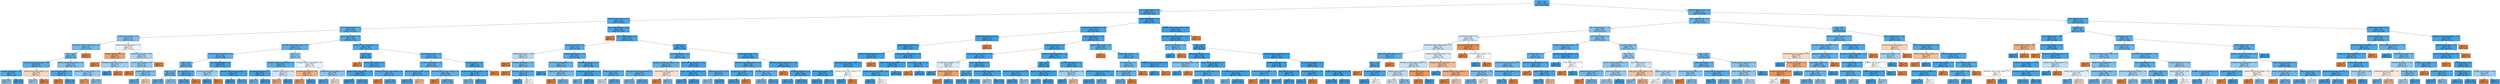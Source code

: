 digraph Tree {
node [shape=box, style="filled", color="black"] ;
0 [label="date <= 115.0\ngini = 0.166\nsamples = 26924\nvalue = [2456, 24468]", fillcolor="#399de5e5"] ;
1 [label="due_vs_submission_date <= 0.5\ngini = 0.101\nsamples = 15974\nvalue = [854, 15120]", fillcolor="#399de5f1"] ;
0 -> 1 [labeldistance=2.5, labelangle=45, headlabel="True"] ;
2 [label="homepage_clicks_by_days <= 10.5\ngini = 0.151\nsamples = 8588\nvalue = [705, 7883]", fillcolor="#399de5e8"] ;
1 -> 2 ;
3 [label="due_vs_submission_date <= -7.5\ngini = 0.229\nsamples = 2860\nvalue = [378, 2482]", fillcolor="#399de5d8"] ;
2 -> 3 ;
4 [label="oucontent_clicks_by_days <= 12.5\ngini = 0.379\nsamples = 295\nvalue = [75, 220]", fillcolor="#399de5a8"] ;
3 -> 4 ;
5 [label="ouelluminate_clicks_by_days_change <= 0.5\ngini = 0.345\nsamples = 257\nvalue = [57, 200]", fillcolor="#399de5b6"] ;
4 -> 5 ;
6 [label="date <= 52.0\ngini = 0.338\nsamples = 255\nvalue = [55, 200]", fillcolor="#399de5b9"] ;
5 -> 6 ;
7 [label="oucontent_clicks_by_days_change <= 10.5\ngini = 0.216\nsamples = 81\nvalue = [10, 71]", fillcolor="#399de5db"] ;
6 -> 7 ;
8 [label="homepage_clicks_by_days <= 0.5\ngini = 0.167\nsamples = 76\nvalue = [7, 69]", fillcolor="#399de5e5"] ;
7 -> 8 ;
9 [label="gini = 0.408\nsamples = 21\nvalue = [6, 15]", fillcolor="#399de599"] ;
8 -> 9 ;
10 [label="gini = 0.036\nsamples = 55\nvalue = [1, 54]", fillcolor="#399de5fa"] ;
8 -> 10 ;
11 [label="forumng_clicks_by_days_change <= 0.5\ngini = 0.48\nsamples = 5\nvalue = [3, 2]", fillcolor="#e5813955"] ;
7 -> 11 ;
12 [label="gini = 0.444\nsamples = 3\nvalue = [1, 2]", fillcolor="#399de57f"] ;
11 -> 12 ;
13 [label="gini = 0.0\nsamples = 2\nvalue = [2, 0]", fillcolor="#e58139ff"] ;
11 -> 13 ;
14 [label="subpage_clicks_by_days_change <= -13.5\ngini = 0.383\nsamples = 174\nvalue = [45, 129]", fillcolor="#399de5a6"] ;
6 -> 14 ;
15 [label="due_vs_submission_date <= -61.0\ngini = 0.153\nsamples = 36\nvalue = [3, 33]", fillcolor="#399de5e8"] ;
14 -> 15 ;
16 [label="gini = 0.0\nsamples = 1\nvalue = [1, 0]", fillcolor="#e58139ff"] ;
15 -> 16 ;
17 [label="gini = 0.108\nsamples = 35\nvalue = [2, 33]", fillcolor="#399de5f0"] ;
15 -> 17 ;
18 [label="subpage_clicks_by_days_change <= -11.5\ngini = 0.423\nsamples = 138\nvalue = [42, 96]", fillcolor="#399de58f"] ;
14 -> 18 ;
19 [label="gini = 0.278\nsamples = 6\nvalue = [5, 1]", fillcolor="#e58139cc"] ;
18 -> 19 ;
20 [label="gini = 0.403\nsamples = 132\nvalue = [37, 95]", fillcolor="#399de59c"] ;
18 -> 20 ;
21 [label="gini = 0.0\nsamples = 2\nvalue = [2, 0]", fillcolor="#e58139ff"] ;
5 -> 21 ;
22 [label="subpage_clicks_by_days_change <= -5.0\ngini = 0.499\nsamples = 38\nvalue = [18, 20]", fillcolor="#399de519"] ;
4 -> 22 ;
23 [label="forumng_clicks_by_days <= 0.5\ngini = 0.32\nsamples = 10\nvalue = [8, 2]", fillcolor="#e58139bf"] ;
22 -> 23 ;
24 [label="gini = 0.0\nsamples = 7\nvalue = [7, 0]", fillcolor="#e58139ff"] ;
23 -> 24 ;
25 [label="homepage_clicks_by_days_change <= -12.0\ngini = 0.444\nsamples = 3\nvalue = [1, 2]", fillcolor="#399de57f"] ;
23 -> 25 ;
26 [label="gini = 0.0\nsamples = 2\nvalue = [0, 2]", fillcolor="#399de5ff"] ;
25 -> 26 ;
27 [label="gini = 0.0\nsamples = 1\nvalue = [1, 0]", fillcolor="#e58139ff"] ;
25 -> 27 ;
28 [label="oucontent_clicks_by_days <= 36.5\ngini = 0.459\nsamples = 28\nvalue = [10, 18]", fillcolor="#399de571"] ;
22 -> 28 ;
29 [label="url_clicks_by_days_change <= -1.0\ngini = 0.426\nsamples = 26\nvalue = [8, 18]", fillcolor="#399de58e"] ;
28 -> 29 ;
30 [label="gini = 0.0\nsamples = 2\nvalue = [2, 0]", fillcolor="#e58139ff"] ;
29 -> 30 ;
31 [label="forumng_clicks_by_days <= 7.5\ngini = 0.375\nsamples = 24\nvalue = [6, 18]", fillcolor="#399de5aa"] ;
29 -> 31 ;
32 [label="gini = 0.266\nsamples = 19\nvalue = [3, 16]", fillcolor="#399de5cf"] ;
31 -> 32 ;
33 [label="gini = 0.48\nsamples = 5\nvalue = [3, 2]", fillcolor="#e5813955"] ;
31 -> 33 ;
34 [label="gini = 0.0\nsamples = 2\nvalue = [2, 0]", fillcolor="#e58139ff"] ;
28 -> 34 ;
35 [label="resource_clicks_by_days <= 0.5\ngini = 0.208\nsamples = 2565\nvalue = [303, 2262]", fillcolor="#399de5dd"] ;
3 -> 35 ;
36 [label="oucontent_clicks_by_days_change <= 10.5\ngini = 0.261\nsamples = 874\nvalue = [135, 739]", fillcolor="#399de5d0"] ;
35 -> 36 ;
37 [label="forumng_clicks_by_days_change <= 6.5\ngini = 0.243\nsamples = 806\nvalue = [114, 692]", fillcolor="#399de5d5"] ;
36 -> 37 ;
38 [label="weight <= 15.0\ngini = 0.259\nsamples = 732\nvalue = [112, 620]", fillcolor="#399de5d1"] ;
37 -> 38 ;
39 [label="weight <= 11.25\ngini = 0.288\nsamples = 533\nvalue = [93, 440]", fillcolor="#399de5c9"] ;
38 -> 39 ;
40 [label="gini = 0.266\nsamples = 463\nvalue = [73, 390]", fillcolor="#399de5cf"] ;
39 -> 40 ;
41 [label="gini = 0.408\nsamples = 70\nvalue = [20, 50]", fillcolor="#399de599"] ;
39 -> 41 ;
42 [label="url_clicks_by_days <= 4.5\ngini = 0.173\nsamples = 199\nvalue = [19, 180]", fillcolor="#399de5e4"] ;
38 -> 42 ;
43 [label="gini = 0.165\nsamples = 198\nvalue = [18, 180]", fillcolor="#399de5e6"] ;
42 -> 43 ;
44 [label="gini = 0.0\nsamples = 1\nvalue = [1, 0]", fillcolor="#e58139ff"] ;
42 -> 44 ;
45 [label="due_vs_submission_date <= -6.0\ngini = 0.053\nsamples = 74\nvalue = [2, 72]", fillcolor="#399de5f8"] ;
37 -> 45 ;
46 [label="url_clicks_by_days_change <= 1.5\ngini = 0.444\nsamples = 3\nvalue = [1, 2]", fillcolor="#399de57f"] ;
45 -> 46 ;
47 [label="gini = 0.0\nsamples = 2\nvalue = [0, 2]", fillcolor="#399de5ff"] ;
46 -> 47 ;
48 [label="gini = 0.0\nsamples = 1\nvalue = [1, 0]", fillcolor="#e58139ff"] ;
46 -> 48 ;
49 [label="externalquiz_clicks_by_days_change <= 1.5\ngini = 0.028\nsamples = 71\nvalue = [1, 70]", fillcolor="#399de5fb"] ;
45 -> 49 ;
50 [label="gini = 0.0\nsamples = 60\nvalue = [0, 60]", fillcolor="#399de5ff"] ;
49 -> 50 ;
51 [label="gini = 0.165\nsamples = 11\nvalue = [1, 10]", fillcolor="#399de5e6"] ;
49 -> 51 ;
52 [label="weight <= 7.5\ngini = 0.427\nsamples = 68\nvalue = [21, 47]", fillcolor="#399de58d"] ;
36 -> 52 ;
53 [label="externalquiz_clicks_by_days_change <= 0.5\ngini = 0.219\nsamples = 32\nvalue = [4, 28]", fillcolor="#399de5db"] ;
52 -> 53 ;
54 [label="homepage_clicks_by_days <= 2.5\ngini = 0.077\nsamples = 25\nvalue = [1, 24]", fillcolor="#399de5f4"] ;
53 -> 54 ;
55 [label="gini = 0.32\nsamples = 5\nvalue = [1, 4]", fillcolor="#399de5bf"] ;
54 -> 55 ;
56 [label="gini = 0.0\nsamples = 20\nvalue = [0, 20]", fillcolor="#399de5ff"] ;
54 -> 56 ;
57 [label="oucontent_clicks_by_days <= 18.0\ngini = 0.49\nsamples = 7\nvalue = [3, 4]", fillcolor="#399de540"] ;
53 -> 57 ;
58 [label="gini = 0.375\nsamples = 4\nvalue = [3, 1]", fillcolor="#e58139aa"] ;
57 -> 58 ;
59 [label="gini = 0.0\nsamples = 3\nvalue = [0, 3]", fillcolor="#399de5ff"] ;
57 -> 59 ;
60 [label="homepage_clicks_by_days_change <= 4.5\ngini = 0.498\nsamples = 36\nvalue = [17, 19]", fillcolor="#399de51b"] ;
52 -> 60 ;
61 [label="oucontent_clicks_by_days <= 36.5\ngini = 0.391\nsamples = 15\nvalue = [11, 4]", fillcolor="#e58139a2"] ;
60 -> 61 ;
62 [label="gini = 0.26\nsamples = 13\nvalue = [11, 2]", fillcolor="#e58139d1"] ;
61 -> 62 ;
63 [label="gini = 0.0\nsamples = 2\nvalue = [0, 2]", fillcolor="#399de5ff"] ;
61 -> 63 ;
64 [label="subpage_clicks_by_days_change <= 6.5\ngini = 0.408\nsamples = 21\nvalue = [6, 15]", fillcolor="#399de599"] ;
60 -> 64 ;
65 [label="gini = 0.153\nsamples = 12\nvalue = [1, 11]", fillcolor="#399de5e8"] ;
64 -> 65 ;
66 [label="gini = 0.494\nsamples = 9\nvalue = [5, 4]", fillcolor="#e5813933"] ;
64 -> 66 ;
67 [label="forumng_clicks_by_days_change <= -1.5\ngini = 0.179\nsamples = 1691\nvalue = [168, 1523]", fillcolor="#399de5e3"] ;
35 -> 67 ;
68 [label="date <= 33.0\ngini = 0.114\nsamples = 678\nvalue = [41, 637]", fillcolor="#399de5ef"] ;
67 -> 68 ;
69 [label="gini = 0.0\nsamples = 1\nvalue = [1, 0]", fillcolor="#e58139ff"] ;
68 -> 69 ;
70 [label="oucontent_clicks_by_days <= 8.5\ngini = 0.111\nsamples = 677\nvalue = [40, 637]", fillcolor="#399de5ef"] ;
68 -> 70 ;
71 [label="forumng_clicks_by_days_change <= -14.5\ngini = 0.065\nsamples = 389\nvalue = [13, 376]", fillcolor="#399de5f6"] ;
70 -> 71 ;
72 [label="gini = 0.013\nsamples = 153\nvalue = [1, 152]", fillcolor="#399de5fd"] ;
71 -> 72 ;
73 [label="gini = 0.097\nsamples = 236\nvalue = [12, 224]", fillcolor="#399de5f1"] ;
71 -> 73 ;
74 [label="ouelluminate_clicks_by_days_change <= -6.5\ngini = 0.17\nsamples = 288\nvalue = [27, 261]", fillcolor="#399de5e5"] ;
70 -> 74 ;
75 [label="gini = 0.0\nsamples = 1\nvalue = [1, 0]", fillcolor="#e58139ff"] ;
74 -> 75 ;
76 [label="gini = 0.165\nsamples = 287\nvalue = [26, 261]", fillcolor="#399de5e6"] ;
74 -> 76 ;
77 [label="forumng_clicks_by_days <= 11.5\ngini = 0.219\nsamples = 1013\nvalue = [127, 886]", fillcolor="#399de5da"] ;
67 -> 77 ;
78 [label="url_clicks_by_days_change <= -0.5\ngini = 0.238\nsamples = 861\nvalue = [119, 742]", fillcolor="#399de5d6"] ;
77 -> 78 ;
79 [label="ouwiki_clicks_by_days_change <= 20.5\ngini = 0.145\nsamples = 191\nvalue = [15, 176]", fillcolor="#399de5e9"] ;
78 -> 79 ;
80 [label="gini = 0.129\nsamples = 188\nvalue = [13, 175]", fillcolor="#399de5ec"] ;
79 -> 80 ;
81 [label="gini = 0.444\nsamples = 3\nvalue = [2, 1]", fillcolor="#e581397f"] ;
79 -> 81 ;
82 [label="externalquiz_clicks_by_days_change <= -5.5\ngini = 0.262\nsamples = 670\nvalue = [104, 566]", fillcolor="#399de5d0"] ;
78 -> 82 ;
83 [label="gini = 0.0\nsamples = 1\nvalue = [1, 0]", fillcolor="#e58139ff"] ;
82 -> 83 ;
84 [label="gini = 0.261\nsamples = 669\nvalue = [103, 566]", fillcolor="#399de5d1"] ;
82 -> 84 ;
85 [label="url_clicks_by_days <= 12.5\ngini = 0.1\nsamples = 152\nvalue = [8, 144]", fillcolor="#399de5f1"] ;
77 -> 85 ;
86 [label="oucontent_clicks_by_days_change <= -20.5\ngini = 0.088\nsamples = 151\nvalue = [7, 144]", fillcolor="#399de5f3"] ;
85 -> 86 ;
87 [label="gini = 0.337\nsamples = 14\nvalue = [3, 11]", fillcolor="#399de5b9"] ;
86 -> 87 ;
88 [label="gini = 0.057\nsamples = 137\nvalue = [4, 133]", fillcolor="#399de5f7"] ;
86 -> 88 ;
89 [label="gini = 0.0\nsamples = 1\nvalue = [1, 0]", fillcolor="#e58139ff"] ;
85 -> 89 ;
90 [label="due_vs_submission_date <= -40.5\ngini = 0.108\nsamples = 5728\nvalue = [327, 5401]", fillcolor="#399de5f0"] ;
2 -> 90 ;
91 [label="gini = 0.0\nsamples = 3\nvalue = [3, 0]", fillcolor="#e58139ff"] ;
90 -> 91 ;
92 [label="due_vs_submission_date <= -4.5\ngini = 0.107\nsamples = 5725\nvalue = [324, 5401]", fillcolor="#399de5f0"] ;
90 -> 92 ;
93 [label="assessment_type_TMA <= 0.5\ngini = 0.212\nsamples = 414\nvalue = [50, 364]", fillcolor="#399de5dc"] ;
92 -> 93 ;
94 [label="subpage_clicks_by_days <= 10.5\ngini = 0.473\nsamples = 13\nvalue = [5, 8]", fillcolor="#399de560"] ;
93 -> 94 ;
95 [label="gini = 0.0\nsamples = 3\nvalue = [3, 0]", fillcolor="#e58139ff"] ;
94 -> 95 ;
96 [label="homepage_clicks_by_days <= 13.5\ngini = 0.32\nsamples = 10\nvalue = [2, 8]", fillcolor="#399de5bf"] ;
94 -> 96 ;
97 [label="gini = 0.0\nsamples = 1\nvalue = [1, 0]", fillcolor="#e58139ff"] ;
96 -> 97 ;
98 [label="homepage_clicks_by_days <= 47.5\ngini = 0.198\nsamples = 9\nvalue = [1, 8]", fillcolor="#399de5df"] ;
96 -> 98 ;
99 [label="gini = 0.0\nsamples = 7\nvalue = [0, 7]", fillcolor="#399de5ff"] ;
98 -> 99 ;
100 [label="gini = 0.5\nsamples = 2\nvalue = [1, 1]", fillcolor="#e5813900"] ;
98 -> 100 ;
101 [label="homepage_clicks_by_days <= 15.5\ngini = 0.199\nsamples = 401\nvalue = [45, 356]", fillcolor="#399de5df"] ;
93 -> 101 ;
102 [label="ouwiki_clicks_by_days_change <= -1.5\ngini = 0.291\nsamples = 119\nvalue = [21, 98]", fillcolor="#399de5c8"] ;
101 -> 102 ;
103 [label="gini = 0.0\nsamples = 24\nvalue = [0, 24]", fillcolor="#399de5ff"] ;
102 -> 103 ;
104 [label="subpage_clicks_by_days_change <= -25.5\ngini = 0.344\nsamples = 95\nvalue = [21, 74]", fillcolor="#399de5b7"] ;
102 -> 104 ;
105 [label="gini = 0.0\nsamples = 2\nvalue = [2, 0]", fillcolor="#e58139ff"] ;
104 -> 105 ;
106 [label="gini = 0.325\nsamples = 93\nvalue = [19, 74]", fillcolor="#399de5be"] ;
104 -> 106 ;
107 [label="oucontent_clicks_by_days <= 8.5\ngini = 0.156\nsamples = 282\nvalue = [24, 258]", fillcolor="#399de5e7"] ;
101 -> 107 ;
108 [label="ouwiki_clicks_by_days_change <= -12.5\ngini = 0.071\nsamples = 108\nvalue = [4, 104]", fillcolor="#399de5f5"] ;
107 -> 108 ;
109 [label="gini = 0.32\nsamples = 10\nvalue = [2, 8]", fillcolor="#399de5bf"] ;
108 -> 109 ;
110 [label="gini = 0.04\nsamples = 98\nvalue = [2, 96]", fillcolor="#399de5fa"] ;
108 -> 110 ;
111 [label="oucontent_clicks_by_days <= 9.5\ngini = 0.203\nsamples = 174\nvalue = [20, 154]", fillcolor="#399de5de"] ;
107 -> 111 ;
112 [label="gini = 0.49\nsamples = 7\nvalue = [3, 4]", fillcolor="#399de540"] ;
111 -> 112 ;
113 [label="gini = 0.183\nsamples = 167\nvalue = [17, 150]", fillcolor="#399de5e2"] ;
111 -> 113 ;
114 [label="weight <= 2.5\ngini = 0.098\nsamples = 5311\nvalue = [274, 5037]", fillcolor="#399de5f1"] ;
92 -> 114 ;
115 [label="ouwiki_clicks_by_days <= 10.5\ngini = 0.177\nsamples = 752\nvalue = [74, 678]", fillcolor="#399de5e3"] ;
114 -> 115 ;
116 [label="oucontent_clicks_by_days_change <= 50.5\ngini = 0.25\nsamples = 383\nvalue = [56, 327]", fillcolor="#399de5d3"] ;
115 -> 116 ;
117 [label="homepage_clicks_by_days_change <= 15.5\ngini = 0.238\nsamples = 376\nvalue = [52, 324]", fillcolor="#399de5d6"] ;
116 -> 117 ;
118 [label="gini = 0.347\nsamples = 85\nvalue = [19, 66]", fillcolor="#399de5b6"] ;
117 -> 118 ;
119 [label="gini = 0.201\nsamples = 291\nvalue = [33, 258]", fillcolor="#399de5de"] ;
117 -> 119 ;
120 [label="ouwiki_clicks_by_days_change <= 0.5\ngini = 0.49\nsamples = 7\nvalue = [4, 3]", fillcolor="#e5813940"] ;
116 -> 120 ;
121 [label="gini = 0.0\nsamples = 3\nvalue = [3, 0]", fillcolor="#e58139ff"] ;
120 -> 121 ;
122 [label="gini = 0.375\nsamples = 4\nvalue = [1, 3]", fillcolor="#399de5aa"] ;
120 -> 122 ;
123 [label="ouwiki_clicks_by_days_change <= 33.5\ngini = 0.093\nsamples = 369\nvalue = [18, 351]", fillcolor="#399de5f2"] ;
115 -> 123 ;
124 [label="forumng_clicks_by_days_change <= 50.5\ngini = 0.055\nsamples = 283\nvalue = [8, 275]", fillcolor="#399de5f8"] ;
123 -> 124 ;
125 [label="gini = 0.095\nsamples = 160\nvalue = [8, 152]", fillcolor="#399de5f2"] ;
124 -> 125 ;
126 [label="gini = 0.0\nsamples = 123\nvalue = [0, 123]", fillcolor="#399de5ff"] ;
124 -> 126 ;
127 [label="subpage_clicks_by_days <= 36.5\ngini = 0.206\nsamples = 86\nvalue = [10, 76]", fillcolor="#399de5dd"] ;
123 -> 127 ;
128 [label="gini = 0.403\nsamples = 25\nvalue = [7, 18]", fillcolor="#399de59c"] ;
127 -> 128 ;
129 [label="gini = 0.094\nsamples = 61\nvalue = [3, 58]", fillcolor="#399de5f2"] ;
127 -> 129 ;
130 [label="forumng_clicks_by_days <= 1.5\ngini = 0.084\nsamples = 4559\nvalue = [200, 4359]", fillcolor="#399de5f3"] ;
114 -> 130 ;
131 [label="oucontent_clicks_by_days_change <= 13.5\ngini = 0.151\nsamples = 692\nvalue = [57, 635]", fillcolor="#399de5e8"] ;
130 -> 131 ;
132 [label="url_clicks_by_days_change <= 20.5\ngini = 0.107\nsamples = 510\nvalue = [29, 481]", fillcolor="#399de5f0"] ;
131 -> 132 ;
133 [label="gini = 0.104\nsamples = 509\nvalue = [28, 481]", fillcolor="#399de5f0"] ;
132 -> 133 ;
134 [label="gini = 0.0\nsamples = 1\nvalue = [1, 0]", fillcolor="#e58139ff"] ;
132 -> 134 ;
135 [label="homepage_clicks_by_days <= 15.5\ngini = 0.26\nsamples = 182\nvalue = [28, 154]", fillcolor="#399de5d1"] ;
131 -> 135 ;
136 [label="gini = 0.36\nsamples = 85\nvalue = [20, 65]", fillcolor="#399de5b1"] ;
135 -> 136 ;
137 [label="gini = 0.151\nsamples = 97\nvalue = [8, 89]", fillcolor="#399de5e8"] ;
135 -> 137 ;
138 [label="externalquiz_clicks_by_days_change <= -16.0\ngini = 0.071\nsamples = 3867\nvalue = [143, 3724]", fillcolor="#399de5f5"] ;
130 -> 138 ;
139 [label="gini = 0.0\nsamples = 1\nvalue = [1, 0]", fillcolor="#e58139ff"] ;
138 -> 139 ;
140 [label="resource_clicks_by_days <= 2.5\ngini = 0.071\nsamples = 3866\nvalue = [142, 3724]", fillcolor="#399de5f5"] ;
138 -> 140 ;
141 [label="gini = 0.118\nsamples = 953\nvalue = [60, 893]", fillcolor="#399de5ee"] ;
140 -> 141 ;
142 [label="gini = 0.055\nsamples = 2913\nvalue = [82, 2831]", fillcolor="#399de5f8"] ;
140 -> 142 ;
143 [label="forumng_clicks_by_days <= 11.5\ngini = 0.04\nsamples = 7386\nvalue = [149, 7237]", fillcolor="#399de5fa"] ;
1 -> 143 ;
144 [label="forumng_clicks_by_days_change <= -9.5\ngini = 0.067\nsamples = 3105\nvalue = [108, 2997]", fillcolor="#399de5f6"] ;
143 -> 144 ;
145 [label="ouelluminate_clicks_by_days <= 3.5\ngini = 0.024\nsamples = 754\nvalue = [9, 745]", fillcolor="#399de5fc"] ;
144 -> 145 ;
146 [label="homepage_clicks_by_days <= 9.5\ngini = 0.021\nsamples = 753\nvalue = [8, 745]", fillcolor="#399de5fc"] ;
145 -> 146 ;
147 [label="oucontent_clicks_by_days_change <= 27.0\ngini = 0.047\nsamples = 250\nvalue = [6, 244]", fillcolor="#399de5f9"] ;
146 -> 147 ;
148 [label="externalquiz_clicks_by_days_change <= 2.5\ngini = 0.039\nsamples = 249\nvalue = [5, 244]", fillcolor="#399de5fa"] ;
147 -> 148 ;
149 [label="subpage_clicks_by_days <= 13.5\ngini = 0.032\nsamples = 247\nvalue = [4, 243]", fillcolor="#399de5fb"] ;
148 -> 149 ;
150 [label="gini = 0.017\nsamples = 227\nvalue = [2, 225]", fillcolor="#399de5fd"] ;
149 -> 150 ;
151 [label="gini = 0.18\nsamples = 20\nvalue = [2, 18]", fillcolor="#399de5e3"] ;
149 -> 151 ;
152 [label="oucontent_clicks_by_days_change <= 3.0\ngini = 0.5\nsamples = 2\nvalue = [1, 1]", fillcolor="#e5813900"] ;
148 -> 152 ;
153 [label="gini = 0.0\nsamples = 1\nvalue = [0, 1]", fillcolor="#399de5ff"] ;
152 -> 153 ;
154 [label="gini = 0.0\nsamples = 1\nvalue = [1, 0]", fillcolor="#e58139ff"] ;
152 -> 154 ;
155 [label="gini = 0.0\nsamples = 1\nvalue = [1, 0]", fillcolor="#e58139ff"] ;
147 -> 155 ;
156 [label="resource_clicks_by_days_change <= 10.5\ngini = 0.008\nsamples = 503\nvalue = [2, 501]", fillcolor="#399de5fe"] ;
146 -> 156 ;
157 [label="resource_clicks_by_days_change <= -12.5\ngini = 0.004\nsamples = 483\nvalue = [1, 482]", fillcolor="#399de5fe"] ;
156 -> 157 ;
158 [label="forumng_clicks_by_days_change <= -12.5\ngini = 0.071\nsamples = 27\nvalue = [1, 26]", fillcolor="#399de5f5"] ;
157 -> 158 ;
159 [label="gini = 0.0\nsamples = 25\nvalue = [0, 25]", fillcolor="#399de5ff"] ;
158 -> 159 ;
160 [label="gini = 0.5\nsamples = 2\nvalue = [1, 1]", fillcolor="#e5813900"] ;
158 -> 160 ;
161 [label="gini = 0.0\nsamples = 456\nvalue = [0, 456]", fillcolor="#399de5ff"] ;
157 -> 161 ;
162 [label="resource_clicks_by_days <= 11.5\ngini = 0.095\nsamples = 20\nvalue = [1, 19]", fillcolor="#399de5f2"] ;
156 -> 162 ;
163 [label="gini = 0.0\nsamples = 1\nvalue = [1, 0]", fillcolor="#e58139ff"] ;
162 -> 163 ;
164 [label="gini = 0.0\nsamples = 19\nvalue = [0, 19]", fillcolor="#399de5ff"] ;
162 -> 164 ;
165 [label="gini = 0.0\nsamples = 1\nvalue = [1, 0]", fillcolor="#e58139ff"] ;
145 -> 165 ;
166 [label="oucontent_clicks_by_days <= 39.5\ngini = 0.081\nsamples = 2351\nvalue = [99, 2252]", fillcolor="#399de5f4"] ;
144 -> 166 ;
167 [label="subpage_clicks_by_days <= 4.5\ngini = 0.072\nsamples = 2210\nvalue = [83, 2127]", fillcolor="#399de5f5"] ;
166 -> 167 ;
168 [label="subpage_clicks_by_days_change <= -30.0\ngini = 0.098\nsamples = 1023\nvalue = [53, 970]", fillcolor="#399de5f1"] ;
167 -> 168 ;
169 [label="url_clicks_by_days_change <= -2.5\ngini = 0.494\nsamples = 9\nvalue = [4, 5]", fillcolor="#399de533"] ;
168 -> 169 ;
170 [label="gini = 0.0\nsamples = 4\nvalue = [0, 4]", fillcolor="#399de5ff"] ;
169 -> 170 ;
171 [label="resource_clicks_by_days <= 10.5\ngini = 0.32\nsamples = 5\nvalue = [4, 1]", fillcolor="#e58139bf"] ;
169 -> 171 ;
172 [label="gini = 0.0\nsamples = 4\nvalue = [4, 0]", fillcolor="#e58139ff"] ;
171 -> 172 ;
173 [label="gini = 0.0\nsamples = 1\nvalue = [0, 1]", fillcolor="#399de5ff"] ;
171 -> 173 ;
174 [label="due_vs_submission_date <= 9.5\ngini = 0.092\nsamples = 1014\nvalue = [49, 965]", fillcolor="#399de5f2"] ;
168 -> 174 ;
175 [label="date <= 47.0\ngini = 0.121\nsamples = 634\nvalue = [41, 593]", fillcolor="#399de5ed"] ;
174 -> 175 ;
176 [label="gini = 0.063\nsamples = 246\nvalue = [8, 238]", fillcolor="#399de5f6"] ;
175 -> 176 ;
177 [label="gini = 0.156\nsamples = 388\nvalue = [33, 355]", fillcolor="#399de5e7"] ;
175 -> 177 ;
178 [label="oucontent_clicks_by_days_change <= -13.5\ngini = 0.041\nsamples = 380\nvalue = [8, 372]", fillcolor="#399de5fa"] ;
174 -> 178 ;
179 [label="gini = 0.444\nsamples = 3\nvalue = [1, 2]", fillcolor="#399de57f"] ;
178 -> 179 ;
180 [label="gini = 0.036\nsamples = 377\nvalue = [7, 370]", fillcolor="#399de5fa"] ;
178 -> 180 ;
181 [label="oucontent_clicks_by_days_change <= 4.5\ngini = 0.049\nsamples = 1187\nvalue = [30, 1157]", fillcolor="#399de5f8"] ;
167 -> 181 ;
182 [label="date <= 33.0\ngini = 0.028\nsamples = 705\nvalue = [10, 695]", fillcolor="#399de5fb"] ;
181 -> 182 ;
183 [label="resource_clicks_by_days_change <= 16.5\ngini = 0.073\nsamples = 159\nvalue = [6, 153]", fillcolor="#399de5f5"] ;
182 -> 183 ;
184 [label="gini = 0.062\nsamples = 156\nvalue = [5, 151]", fillcolor="#399de5f7"] ;
183 -> 184 ;
185 [label="gini = 0.444\nsamples = 3\nvalue = [1, 2]", fillcolor="#399de57f"] ;
183 -> 185 ;
186 [label="glossary_clicks_by_days_change <= -13.5\ngini = 0.015\nsamples = 546\nvalue = [4, 542]", fillcolor="#399de5fd"] ;
182 -> 186 ;
187 [label="gini = 0.153\nsamples = 12\nvalue = [1, 11]", fillcolor="#399de5e8"] ;
186 -> 187 ;
188 [label="gini = 0.011\nsamples = 534\nvalue = [3, 531]", fillcolor="#399de5fe"] ;
186 -> 188 ;
189 [label="url_clicks_by_days_change <= -3.5\ngini = 0.08\nsamples = 482\nvalue = [20, 462]", fillcolor="#399de5f4"] ;
181 -> 189 ;
190 [label="subpage_clicks_by_days_change <= -8.0\ngini = 0.444\nsamples = 6\nvalue = [2, 4]", fillcolor="#399de57f"] ;
189 -> 190 ;
191 [label="gini = 0.0\nsamples = 3\nvalue = [0, 3]", fillcolor="#399de5ff"] ;
190 -> 191 ;
192 [label="gini = 0.444\nsamples = 3\nvalue = [2, 1]", fillcolor="#e581397f"] ;
190 -> 192 ;
193 [label="oucollaborate_clicks_by_days_change <= 1.5\ngini = 0.073\nsamples = 476\nvalue = [18, 458]", fillcolor="#399de5f5"] ;
189 -> 193 ;
194 [label="gini = 0.061\nsamples = 447\nvalue = [14, 433]", fillcolor="#399de5f7"] ;
193 -> 194 ;
195 [label="gini = 0.238\nsamples = 29\nvalue = [4, 25]", fillcolor="#399de5d6"] ;
193 -> 195 ;
196 [label="homepage_clicks_by_days <= 6.0\ngini = 0.201\nsamples = 141\nvalue = [16, 125]", fillcolor="#399de5de"] ;
166 -> 196 ;
197 [label="gini = 0.0\nsamples = 3\nvalue = [3, 0]", fillcolor="#e58139ff"] ;
196 -> 197 ;
198 [label="subpage_clicks_by_days <= 12.5\ngini = 0.171\nsamples = 138\nvalue = [13, 125]", fillcolor="#399de5e4"] ;
196 -> 198 ;
199 [label="url_clicks_by_days <= 5.5\ngini = 0.32\nsamples = 60\nvalue = [12, 48]", fillcolor="#399de5bf"] ;
198 -> 199 ;
200 [label="due_vs_submission_date <= 9.0\ngini = 0.285\nsamples = 58\nvalue = [10, 48]", fillcolor="#399de5ca"] ;
199 -> 200 ;
201 [label="gini = 0.266\nsamples = 57\nvalue = [9, 48]", fillcolor="#399de5cf"] ;
200 -> 201 ;
202 [label="gini = 0.0\nsamples = 1\nvalue = [1, 0]", fillcolor="#e58139ff"] ;
200 -> 202 ;
203 [label="gini = 0.0\nsamples = 2\nvalue = [2, 0]", fillcolor="#e58139ff"] ;
199 -> 203 ;
204 [label="homepage_clicks_by_days_change <= 82.5\ngini = 0.025\nsamples = 78\nvalue = [1, 77]", fillcolor="#399de5fc"] ;
198 -> 204 ;
205 [label="gini = 0.0\nsamples = 77\nvalue = [0, 77]", fillcolor="#399de5ff"] ;
204 -> 205 ;
206 [label="gini = 0.0\nsamples = 1\nvalue = [1, 0]", fillcolor="#e58139ff"] ;
204 -> 206 ;
207 [label="homepage_clicks_by_days_change <= 394.0\ngini = 0.019\nsamples = 4281\nvalue = [41, 4240]", fillcolor="#399de5fd"] ;
143 -> 207 ;
208 [label="homepage_clicks_by_days_change <= -122.5\ngini = 0.019\nsamples = 4280\nvalue = [40, 4240]", fillcolor="#399de5fd"] ;
207 -> 208 ;
209 [label="glossary_clicks_by_days <= 10.0\ngini = 0.278\nsamples = 6\nvalue = [1, 5]", fillcolor="#399de5cc"] ;
208 -> 209 ;
210 [label="gini = 0.0\nsamples = 5\nvalue = [0, 5]", fillcolor="#399de5ff"] ;
209 -> 210 ;
211 [label="gini = 0.0\nsamples = 1\nvalue = [1, 0]", fillcolor="#e58139ff"] ;
209 -> 211 ;
212 [label="date <= 33.0\ngini = 0.018\nsamples = 4274\nvalue = [39, 4235]", fillcolor="#399de5fd"] ;
208 -> 212 ;
213 [label="homepage_clicks_by_days <= 2.5\ngini = 0.029\nsamples = 1963\nvalue = [29, 1934]", fillcolor="#399de5fb"] ;
212 -> 213 ;
214 [label="oucontent_clicks_by_days_change <= 38.0\ngini = 0.375\nsamples = 4\nvalue = [1, 3]", fillcolor="#399de5aa"] ;
213 -> 214 ;
215 [label="gini = 0.0\nsamples = 3\nvalue = [0, 3]", fillcolor="#399de5ff"] ;
214 -> 215 ;
216 [label="gini = 0.0\nsamples = 1\nvalue = [1, 0]", fillcolor="#e58139ff"] ;
214 -> 216 ;
217 [label="ouwiki_clicks_by_days_change <= -2.5\ngini = 0.028\nsamples = 1959\nvalue = [28, 1931]", fillcolor="#399de5fb"] ;
213 -> 217 ;
218 [label="resource_clicks_by_days_change <= 0.5\ngini = 0.121\nsamples = 77\nvalue = [5, 72]", fillcolor="#399de5ed"] ;
217 -> 218 ;
219 [label="gini = 0.0\nsamples = 46\nvalue = [0, 46]", fillcolor="#399de5ff"] ;
218 -> 219 ;
220 [label="gini = 0.271\nsamples = 31\nvalue = [5, 26]", fillcolor="#399de5ce"] ;
218 -> 220 ;
221 [label="ouelluminate_clicks_by_days_change <= -7.5\ngini = 0.024\nsamples = 1882\nvalue = [23, 1859]", fillcolor="#399de5fc"] ;
217 -> 221 ;
222 [label="gini = 0.32\nsamples = 5\nvalue = [1, 4]", fillcolor="#399de5bf"] ;
221 -> 222 ;
223 [label="gini = 0.023\nsamples = 1877\nvalue = [22, 1855]", fillcolor="#399de5fc"] ;
221 -> 223 ;
224 [label="oucontent_clicks_by_days_change <= -9.5\ngini = 0.009\nsamples = 2311\nvalue = [10, 2301]", fillcolor="#399de5fe"] ;
212 -> 224 ;
225 [label="subpage_clicks_by_days <= 2.5\ngini = 0.034\nsamples = 289\nvalue = [5, 284]", fillcolor="#399de5fb"] ;
224 -> 225 ;
226 [label="ouwiki_clicks_by_days_change <= -31.5\ngini = 0.153\nsamples = 36\nvalue = [3, 33]", fillcolor="#399de5e8"] ;
225 -> 226 ;
227 [label="gini = 0.0\nsamples = 1\nvalue = [1, 0]", fillcolor="#e58139ff"] ;
226 -> 227 ;
228 [label="gini = 0.108\nsamples = 35\nvalue = [2, 33]", fillcolor="#399de5f0"] ;
226 -> 228 ;
229 [label="forumng_clicks_by_days <= 15.5\ngini = 0.016\nsamples = 253\nvalue = [2, 251]", fillcolor="#399de5fd"] ;
225 -> 229 ;
230 [label="gini = 0.102\nsamples = 37\nvalue = [2, 35]", fillcolor="#399de5f0"] ;
229 -> 230 ;
231 [label="gini = 0.0\nsamples = 216\nvalue = [0, 216]", fillcolor="#399de5ff"] ;
229 -> 231 ;
232 [label="url_clicks_by_days_change <= -11.5\ngini = 0.005\nsamples = 2022\nvalue = [5, 2017]", fillcolor="#399de5fe"] ;
224 -> 232 ;
233 [label="oucontent_clicks_by_days <= 63.0\ngini = 0.061\nsamples = 32\nvalue = [1, 31]", fillcolor="#399de5f7"] ;
232 -> 233 ;
234 [label="gini = 0.0\nsamples = 31\nvalue = [0, 31]", fillcolor="#399de5ff"] ;
233 -> 234 ;
235 [label="gini = 0.0\nsamples = 1\nvalue = [1, 0]", fillcolor="#e58139ff"] ;
233 -> 235 ;
236 [label="forumng_clicks_by_days_change <= 12.5\ngini = 0.004\nsamples = 1990\nvalue = [4, 1986]", fillcolor="#399de5fe"] ;
232 -> 236 ;
237 [label="gini = 0.001\nsamples = 1568\nvalue = [1, 1567]", fillcolor="#399de5ff"] ;
236 -> 237 ;
238 [label="gini = 0.014\nsamples = 422\nvalue = [3, 419]", fillcolor="#399de5fd"] ;
236 -> 238 ;
239 [label="gini = 0.0\nsamples = 1\nvalue = [1, 0]", fillcolor="#e58139ff"] ;
207 -> 239 ;
240 [label="homepage_clicks_by_days <= 11.5\ngini = 0.25\nsamples = 10950\nvalue = [1602, 9348]", fillcolor="#399de5d3"] ;
0 -> 240 [labeldistance=2.5, labelangle=-45, headlabel="False"] ;
241 [label="due_vs_submission_date <= 0.5\ngini = 0.319\nsamples = 5188\nvalue = [1034, 4154]", fillcolor="#399de5c0"] ;
240 -> 241 ;
242 [label="due_vs_submission_date <= -7.5\ngini = 0.396\nsamples = 2497\nvalue = [678, 1819]", fillcolor="#399de5a0"] ;
241 -> 242 ;
243 [label="assessment_type_CMA <= 0.5\ngini = 0.493\nsamples = 268\nvalue = [118, 150]", fillcolor="#399de536"] ;
242 -> 243 ;
244 [label="oucollaborate_clicks_by_days_change <= -0.5\ngini = 0.487\nsamples = 257\nvalue = [108, 149]", fillcolor="#399de546"] ;
243 -> 244 ;
245 [label="ouwiki_clicks_by_days_change <= 21.0\ngini = 0.227\nsamples = 23\nvalue = [3, 20]", fillcolor="#399de5d9"] ;
244 -> 245 ;
246 [label="date <= 119.5\ngini = 0.165\nsamples = 22\nvalue = [2, 20]", fillcolor="#399de5e6"] ;
245 -> 246 ;
247 [label="gini = 0.0\nsamples = 1\nvalue = [1, 0]", fillcolor="#e58139ff"] ;
246 -> 247 ;
248 [label="url_clicks_by_days_change <= 1.0\ngini = 0.091\nsamples = 21\nvalue = [1, 20]", fillcolor="#399de5f2"] ;
246 -> 248 ;
249 [label="gini = 0.0\nsamples = 19\nvalue = [0, 19]", fillcolor="#399de5ff"] ;
248 -> 249 ;
250 [label="gini = 0.5\nsamples = 2\nvalue = [1, 1]", fillcolor="#e5813900"] ;
248 -> 250 ;
251 [label="gini = 0.0\nsamples = 1\nvalue = [1, 0]", fillcolor="#e58139ff"] ;
245 -> 251 ;
252 [label="oucontent_clicks_by_days_change <= 4.5\ngini = 0.495\nsamples = 234\nvalue = [105, 129]", fillcolor="#399de52f"] ;
244 -> 252 ;
253 [label="externalquiz_clicks_by_days_change <= 0.5\ngini = 0.484\nsamples = 200\nvalue = [82, 118]", fillcolor="#399de54e"] ;
252 -> 253 ;
254 [label="subpage_clicks_by_days <= 2.5\ngini = 0.477\nsamples = 193\nvalue = [76, 117]", fillcolor="#399de559"] ;
253 -> 254 ;
255 [label="gini = 0.496\nsamples = 130\nvalue = [59, 71]", fillcolor="#399de52b"] ;
254 -> 255 ;
256 [label="gini = 0.394\nsamples = 63\nvalue = [17, 46]", fillcolor="#399de5a1"] ;
254 -> 256 ;
257 [label="forumng_clicks_by_days <= 9.5\ngini = 0.245\nsamples = 7\nvalue = [6, 1]", fillcolor="#e58139d4"] ;
253 -> 257 ;
258 [label="gini = 0.0\nsamples = 6\nvalue = [6, 0]", fillcolor="#e58139ff"] ;
257 -> 258 ;
259 [label="gini = 0.0\nsamples = 1\nvalue = [0, 1]", fillcolor="#399de5ff"] ;
257 -> 259 ;
260 [label="homepage_clicks_by_days_change <= -4.5\ngini = 0.438\nsamples = 34\nvalue = [23, 11]", fillcolor="#e5813985"] ;
252 -> 260 ;
261 [label="gini = 0.0\nsamples = 4\nvalue = [0, 4]", fillcolor="#399de5ff"] ;
260 -> 261 ;
262 [label="homepage_clicks_by_days_change <= 1.5\ngini = 0.358\nsamples = 30\nvalue = [23, 7]", fillcolor="#e58139b1"] ;
260 -> 262 ;
263 [label="gini = 0.0\nsamples = 12\nvalue = [12, 0]", fillcolor="#e58139ff"] ;
262 -> 263 ;
264 [label="gini = 0.475\nsamples = 18\nvalue = [11, 7]", fillcolor="#e581395d"] ;
262 -> 264 ;
265 [label="oucontent_clicks_by_days <= 14.5\ngini = 0.165\nsamples = 11\nvalue = [10, 1]", fillcolor="#e58139e6"] ;
243 -> 265 ;
266 [label="gini = 0.0\nsamples = 9\nvalue = [9, 0]", fillcolor="#e58139ff"] ;
265 -> 266 ;
267 [label="url_clicks_by_days_change <= 0.5\ngini = 0.5\nsamples = 2\nvalue = [1, 1]", fillcolor="#e5813900"] ;
265 -> 267 ;
268 [label="gini = 0.0\nsamples = 1\nvalue = [0, 1]", fillcolor="#399de5ff"] ;
267 -> 268 ;
269 [label="gini = 0.0\nsamples = 1\nvalue = [1, 0]", fillcolor="#e58139ff"] ;
267 -> 269 ;
270 [label="assessment_type_TMA <= 0.5\ngini = 0.376\nsamples = 2229\nvalue = [560, 1669]", fillcolor="#399de5a9"] ;
242 -> 270 ;
271 [label="oucontent_clicks_by_days_change <= 2.5\ngini = 0.254\nsamples = 515\nvalue = [77, 438]", fillcolor="#399de5d2"] ;
270 -> 271 ;
272 [label="url_clicks_by_days <= 1.5\ngini = 0.28\nsamples = 451\nvalue = [76, 375]", fillcolor="#399de5cb"] ;
271 -> 272 ;
273 [label="forumng_clicks_by_days_change <= 0.5\ngini = 0.312\nsamples = 347\nvalue = [67, 280]", fillcolor="#399de5c2"] ;
272 -> 273 ;
274 [label="homepage_clicks_by_days <= 10.5\ngini = 0.352\nsamples = 254\nvalue = [58, 196]", fillcolor="#399de5b4"] ;
273 -> 274 ;
275 [label="gini = 0.334\nsamples = 241\nvalue = [51, 190]", fillcolor="#399de5bb"] ;
274 -> 275 ;
276 [label="gini = 0.497\nsamples = 13\nvalue = [7, 6]", fillcolor="#e5813924"] ;
274 -> 276 ;
277 [label="forumng_clicks_by_days_change <= 31.5\ngini = 0.175\nsamples = 93\nvalue = [9, 84]", fillcolor="#399de5e4"] ;
273 -> 277 ;
278 [label="gini = 0.159\nsamples = 92\nvalue = [8, 84]", fillcolor="#399de5e7"] ;
277 -> 278 ;
279 [label="gini = 0.0\nsamples = 1\nvalue = [1, 0]", fillcolor="#e58139ff"] ;
277 -> 279 ;
280 [label="subpage_clicks_by_days_change <= -32.5\ngini = 0.158\nsamples = 104\nvalue = [9, 95]", fillcolor="#399de5e7"] ;
272 -> 280 ;
281 [label="gini = 0.0\nsamples = 2\nvalue = [2, 0]", fillcolor="#e58139ff"] ;
280 -> 281 ;
282 [label="oucontent_clicks_by_days <= 21.5\ngini = 0.128\nsamples = 102\nvalue = [7, 95]", fillcolor="#399de5ec"] ;
280 -> 282 ;
283 [label="gini = 0.096\nsamples = 99\nvalue = [5, 94]", fillcolor="#399de5f1"] ;
282 -> 283 ;
284 [label="gini = 0.444\nsamples = 3\nvalue = [2, 1]", fillcolor="#e581397f"] ;
282 -> 284 ;
285 [label="forumng_clicks_by_days_change <= 29.5\ngini = 0.031\nsamples = 64\nvalue = [1, 63]", fillcolor="#399de5fb"] ;
271 -> 285 ;
286 [label="gini = 0.0\nsamples = 62\nvalue = [0, 62]", fillcolor="#399de5ff"] ;
285 -> 286 ;
287 [label="ouwiki_clicks_by_days <= 32.5\ngini = 0.5\nsamples = 2\nvalue = [1, 1]", fillcolor="#e5813900"] ;
285 -> 287 ;
288 [label="gini = 0.0\nsamples = 1\nvalue = [1, 0]", fillcolor="#e58139ff"] ;
287 -> 288 ;
289 [label="gini = 0.0\nsamples = 1\nvalue = [0, 1]", fillcolor="#399de5ff"] ;
287 -> 289 ;
290 [label="url_clicks_by_days <= 0.5\ngini = 0.405\nsamples = 1714\nvalue = [483, 1231]", fillcolor="#399de59b"] ;
270 -> 290 ;
291 [label="date <= 197.5\ngini = 0.43\nsamples = 1212\nvalue = [380, 832]", fillcolor="#399de58b"] ;
290 -> 291 ;
292 [label="resource_clicks_by_days_change <= -1.5\ngini = 0.411\nsamples = 1001\nvalue = [289, 712]", fillcolor="#399de597"] ;
291 -> 292 ;
293 [label="ouwiki_clicks_by_days_change <= -1.0\ngini = 0.336\nsamples = 314\nvalue = [67, 247]", fillcolor="#399de5ba"] ;
292 -> 293 ;
294 [label="gini = 0.0\nsamples = 3\nvalue = [3, 0]", fillcolor="#e58139ff"] ;
293 -> 294 ;
295 [label="gini = 0.327\nsamples = 311\nvalue = [64, 247]", fillcolor="#399de5bd"] ;
293 -> 295 ;
296 [label="forumng_clicks_by_days <= 27.5\ngini = 0.437\nsamples = 687\nvalue = [222, 465]", fillcolor="#399de585"] ;
292 -> 296 ;
297 [label="gini = 0.444\nsamples = 668\nvalue = [222, 446]", fillcolor="#399de580"] ;
296 -> 297 ;
298 [label="gini = 0.0\nsamples = 19\nvalue = [0, 19]", fillcolor="#399de5ff"] ;
296 -> 298 ;
299 [label="due_vs_submission_date <= -3.5\ngini = 0.491\nsamples = 211\nvalue = [91, 120]", fillcolor="#399de53e"] ;
291 -> 299 ;
300 [label="ouwiki_clicks_by_days_change <= -23.5\ngini = 0.449\nsamples = 44\nvalue = [29, 15]", fillcolor="#e581397b"] ;
299 -> 300 ;
301 [label="gini = 0.408\nsamples = 7\nvalue = [2, 5]", fillcolor="#399de599"] ;
300 -> 301 ;
302 [label="gini = 0.394\nsamples = 37\nvalue = [27, 10]", fillcolor="#e58139a1"] ;
300 -> 302 ;
303 [label="homepage_clicks_by_days <= 3.5\ngini = 0.467\nsamples = 167\nvalue = [62, 105]", fillcolor="#399de568"] ;
299 -> 303 ;
304 [label="gini = 0.5\nsamples = 55\nvalue = [28, 27]", fillcolor="#e5813909"] ;
303 -> 304 ;
305 [label="gini = 0.423\nsamples = 112\nvalue = [34, 78]", fillcolor="#399de590"] ;
303 -> 305 ;
306 [label="date <= 197.5\ngini = 0.326\nsamples = 502\nvalue = [103, 399]", fillcolor="#399de5bd"] ;
290 -> 306 ;
307 [label="subpage_clicks_by_days <= 3.5\ngini = 0.266\nsamples = 310\nvalue = [49, 261]", fillcolor="#399de5cf"] ;
306 -> 307 ;
308 [label="ouwiki_clicks_by_days_change <= -1.0\ngini = 0.406\nsamples = 67\nvalue = [19, 48]", fillcolor="#399de59a"] ;
307 -> 308 ;
309 [label="gini = 0.0\nsamples = 2\nvalue = [2, 0]", fillcolor="#e58139ff"] ;
308 -> 309 ;
310 [label="gini = 0.386\nsamples = 65\nvalue = [17, 48]", fillcolor="#399de5a5"] ;
308 -> 310 ;
311 [label="forumng_clicks_by_days_change <= -5.5\ngini = 0.216\nsamples = 243\nvalue = [30, 213]", fillcolor="#399de5db"] ;
307 -> 311 ;
312 [label="gini = 0.035\nsamples = 56\nvalue = [1, 55]", fillcolor="#399de5fa"] ;
311 -> 312 ;
313 [label="gini = 0.262\nsamples = 187\nvalue = [29, 158]", fillcolor="#399de5d0"] ;
311 -> 313 ;
314 [label="forumng_clicks_by_days_change <= 4.5\ngini = 0.404\nsamples = 192\nvalue = [54, 138]", fillcolor="#399de59b"] ;
306 -> 314 ;
315 [label="ouwiki_clicks_by_days_change <= -3.5\ngini = 0.419\nsamples = 181\nvalue = [54, 127]", fillcolor="#399de593"] ;
314 -> 315 ;
316 [label="gini = 0.333\nsamples = 90\nvalue = [19, 71]", fillcolor="#399de5bb"] ;
315 -> 316 ;
317 [label="gini = 0.473\nsamples = 91\nvalue = [35, 56]", fillcolor="#399de560"] ;
315 -> 317 ;
318 [label="gini = 0.0\nsamples = 11\nvalue = [0, 11]", fillcolor="#399de5ff"] ;
314 -> 318 ;
319 [label="date <= 240.5\ngini = 0.23\nsamples = 2691\nvalue = [356, 2335]", fillcolor="#399de5d8"] ;
241 -> 319 ;
320 [label="forumng_clicks_by_days_change <= 2.5\ngini = 0.27\nsamples = 1538\nvalue = [248, 1290]", fillcolor="#399de5ce"] ;
319 -> 320 ;
321 [label="oucontent_clicks_by_days_change <= -51.5\ngini = 0.293\nsamples = 1230\nvalue = [219, 1011]", fillcolor="#399de5c8"] ;
320 -> 321 ;
322 [label="homepage_clicks_by_days_change <= -22.5\ngini = 0.486\nsamples = 12\nvalue = [7, 5]", fillcolor="#e5813949"] ;
321 -> 322 ;
323 [label="gini = 0.0\nsamples = 3\nvalue = [0, 3]", fillcolor="#399de5ff"] ;
322 -> 323 ;
324 [label="forumng_clicks_by_days <= 5.0\ngini = 0.346\nsamples = 9\nvalue = [7, 2]", fillcolor="#e58139b6"] ;
322 -> 324 ;
325 [label="url_clicks_by_days_change <= -5.0\ngini = 0.219\nsamples = 8\nvalue = [7, 1]", fillcolor="#e58139db"] ;
324 -> 325 ;
326 [label="gini = 0.5\nsamples = 2\nvalue = [1, 1]", fillcolor="#e5813900"] ;
325 -> 326 ;
327 [label="gini = 0.0\nsamples = 6\nvalue = [6, 0]", fillcolor="#e58139ff"] ;
325 -> 327 ;
328 [label="gini = 0.0\nsamples = 1\nvalue = [0, 1]", fillcolor="#399de5ff"] ;
324 -> 328 ;
329 [label="homepage_clicks_by_days_change <= 9.5\ngini = 0.288\nsamples = 1218\nvalue = [212, 1006]", fillcolor="#399de5c9"] ;
321 -> 329 ;
330 [label="ouwiki_clicks_by_days <= 6.5\ngini = 0.286\nsamples = 1216\nvalue = [210, 1006]", fillcolor="#399de5ca"] ;
329 -> 330 ;
331 [label="oucontent_clicks_by_days <= 17.5\ngini = 0.293\nsamples = 1179\nvalue = [210, 969]", fillcolor="#399de5c8"] ;
330 -> 331 ;
332 [label="gini = 0.279\nsamples = 1058\nvalue = [177, 881]", fillcolor="#399de5cc"] ;
331 -> 332 ;
333 [label="gini = 0.397\nsamples = 121\nvalue = [33, 88]", fillcolor="#399de59f"] ;
331 -> 333 ;
334 [label="gini = 0.0\nsamples = 37\nvalue = [0, 37]", fillcolor="#399de5ff"] ;
330 -> 334 ;
335 [label="gini = 0.0\nsamples = 2\nvalue = [2, 0]", fillcolor="#e58139ff"] ;
329 -> 335 ;
336 [label="ouelluminate_clicks_by_days <= 1.0\ngini = 0.171\nsamples = 308\nvalue = [29, 279]", fillcolor="#399de5e4"] ;
320 -> 336 ;
337 [label="homepage_clicks_by_days_change <= 10.0\ngini = 0.166\nsamples = 307\nvalue = [28, 279]", fillcolor="#399de5e5"] ;
336 -> 337 ;
338 [label="forumng_clicks_by_days <= 18.5\ngini = 0.157\nsamples = 303\nvalue = [26, 277]", fillcolor="#399de5e7"] ;
337 -> 338 ;
339 [label="forumng_clicks_by_days <= 15.5\ngini = 0.194\nsamples = 230\nvalue = [25, 205]", fillcolor="#399de5e0"] ;
338 -> 339 ;
340 [label="gini = 0.167\nsamples = 206\nvalue = [19, 187]", fillcolor="#399de5e5"] ;
339 -> 340 ;
341 [label="gini = 0.375\nsamples = 24\nvalue = [6, 18]", fillcolor="#399de5aa"] ;
339 -> 341 ;
342 [label="oucontent_clicks_by_days <= 22.0\ngini = 0.027\nsamples = 73\nvalue = [1, 72]", fillcolor="#399de5fb"] ;
338 -> 342 ;
343 [label="gini = 0.0\nsamples = 70\nvalue = [0, 70]", fillcolor="#399de5ff"] ;
342 -> 343 ;
344 [label="gini = 0.444\nsamples = 3\nvalue = [1, 2]", fillcolor="#399de57f"] ;
342 -> 344 ;
345 [label="oucontent_clicks_by_days <= 1.5\ngini = 0.5\nsamples = 4\nvalue = [2, 2]", fillcolor="#e5813900"] ;
337 -> 345 ;
346 [label="gini = 0.0\nsamples = 2\nvalue = [0, 2]", fillcolor="#399de5ff"] ;
345 -> 346 ;
347 [label="gini = 0.0\nsamples = 2\nvalue = [2, 0]", fillcolor="#e58139ff"] ;
345 -> 347 ;
348 [label="gini = 0.0\nsamples = 1\nvalue = [1, 0]", fillcolor="#e58139ff"] ;
336 -> 348 ;
349 [label="due_vs_submission_date <= 4.5\ngini = 0.17\nsamples = 1153\nvalue = [108, 1045]", fillcolor="#399de5e5"] ;
319 -> 349 ;
350 [label="resource_clicks_by_days_change <= -1.0\ngini = 0.48\nsamples = 5\nvalue = [3, 2]", fillcolor="#e5813955"] ;
349 -> 350 ;
351 [label="resource_clicks_by_days <= 2.5\ngini = 0.444\nsamples = 3\nvalue = [1, 2]", fillcolor="#399de57f"] ;
350 -> 351 ;
352 [label="gini = 0.0\nsamples = 2\nvalue = [0, 2]", fillcolor="#399de5ff"] ;
351 -> 352 ;
353 [label="gini = 0.0\nsamples = 1\nvalue = [1, 0]", fillcolor="#e58139ff"] ;
351 -> 353 ;
354 [label="gini = 0.0\nsamples = 2\nvalue = [2, 0]", fillcolor="#e58139ff"] ;
350 -> 354 ;
355 [label="resource_clicks_by_days_change <= -49.0\ngini = 0.166\nsamples = 1148\nvalue = [105, 1043]", fillcolor="#399de5e5"] ;
349 -> 355 ;
356 [label="forumng_clicks_by_days_change <= 2.5\ngini = 0.444\nsamples = 3\nvalue = [2, 1]", fillcolor="#e581397f"] ;
355 -> 356 ;
357 [label="gini = 0.0\nsamples = 2\nvalue = [2, 0]", fillcolor="#e58139ff"] ;
356 -> 357 ;
358 [label="gini = 0.0\nsamples = 1\nvalue = [0, 1]", fillcolor="#399de5ff"] ;
356 -> 358 ;
359 [label="forumng_clicks_by_days_change <= -7.5\ngini = 0.164\nsamples = 1145\nvalue = [103, 1042]", fillcolor="#399de5e6"] ;
355 -> 359 ;
360 [label="oucontent_clicks_by_days <= 5.0\ngini = 0.088\nsamples = 327\nvalue = [15, 312]", fillcolor="#399de5f3"] ;
359 -> 360 ;
361 [label="resource_clicks_by_days_change <= 8.0\ngini = 0.082\nsamples = 326\nvalue = [14, 312]", fillcolor="#399de5f4"] ;
360 -> 361 ;
362 [label="gini = 0.077\nsamples = 324\nvalue = [13, 311]", fillcolor="#399de5f4"] ;
361 -> 362 ;
363 [label="gini = 0.5\nsamples = 2\nvalue = [1, 1]", fillcolor="#e5813900"] ;
361 -> 363 ;
364 [label="gini = 0.0\nsamples = 1\nvalue = [1, 0]", fillcolor="#e58139ff"] ;
360 -> 364 ;
365 [label="due_vs_submission_date <= 24.5\ngini = 0.192\nsamples = 818\nvalue = [88, 730]", fillcolor="#399de5e0"] ;
359 -> 365 ;
366 [label="resource_clicks_by_days <= 0.5\ngini = 0.19\nsamples = 817\nvalue = [87, 730]", fillcolor="#399de5e1"] ;
365 -> 366 ;
367 [label="gini = 0.212\nsamples = 671\nvalue = [81, 590]", fillcolor="#399de5dc"] ;
366 -> 367 ;
368 [label="gini = 0.079\nsamples = 146\nvalue = [6, 140]", fillcolor="#399de5f4"] ;
366 -> 368 ;
369 [label="gini = 0.0\nsamples = 1\nvalue = [1, 0]", fillcolor="#e58139ff"] ;
365 -> 369 ;
370 [label="due_vs_submission_date <= 0.5\ngini = 0.178\nsamples = 5762\nvalue = [568, 5194]", fillcolor="#399de5e3"] ;
240 -> 370 ;
371 [label="weight <= 5.0\ngini = 0.225\nsamples = 3197\nvalue = [412, 2785]", fillcolor="#399de5d9"] ;
370 -> 371 ;
372 [label="due_vs_submission_date <= -6.0\ngini = 0.105\nsamples = 740\nvalue = [41, 699]", fillcolor="#399de5f0"] ;
371 -> 372 ;
373 [label="oucontent_clicks_by_days <= 6.0\ngini = 0.375\nsamples = 4\nvalue = [3, 1]", fillcolor="#e58139aa"] ;
372 -> 373 ;
374 [label="gini = 0.0\nsamples = 1\nvalue = [0, 1]", fillcolor="#399de5ff"] ;
373 -> 374 ;
375 [label="gini = 0.0\nsamples = 3\nvalue = [3, 0]", fillcolor="#e58139ff"] ;
373 -> 375 ;
376 [label="url_clicks_by_days_change <= -76.0\ngini = 0.098\nsamples = 736\nvalue = [38, 698]", fillcolor="#399de5f1"] ;
372 -> 376 ;
377 [label="gini = 0.0\nsamples = 1\nvalue = [1, 0]", fillcolor="#e58139ff"] ;
376 -> 377 ;
378 [label="oucontent_clicks_by_days_change <= 61.5\ngini = 0.096\nsamples = 735\nvalue = [37, 698]", fillcolor="#399de5f1"] ;
376 -> 378 ;
379 [label="ouwiki_clicks_by_days_change <= -179.0\ngini = 0.091\nsamples = 730\nvalue = [35, 695]", fillcolor="#399de5f2"] ;
378 -> 379 ;
380 [label="externalquiz_clicks_by_days_change <= 7.5\ngini = 0.5\nsamples = 2\nvalue = [1, 1]", fillcolor="#e5813900"] ;
379 -> 380 ;
381 [label="gini = 0.0\nsamples = 1\nvalue = [1, 0]", fillcolor="#e58139ff"] ;
380 -> 381 ;
382 [label="gini = 0.0\nsamples = 1\nvalue = [0, 1]", fillcolor="#399de5ff"] ;
380 -> 382 ;
383 [label="externalquiz_clicks_by_days_change <= 0.5\ngini = 0.089\nsamples = 728\nvalue = [34, 694]", fillcolor="#399de5f3"] ;
379 -> 383 ;
384 [label="gini = 0.123\nsamples = 441\nvalue = [29, 412]", fillcolor="#399de5ed"] ;
383 -> 384 ;
385 [label="gini = 0.034\nsamples = 287\nvalue = [5, 282]", fillcolor="#399de5fa"] ;
383 -> 385 ;
386 [label="resource_clicks_by_days_change <= 1.0\ngini = 0.48\nsamples = 5\nvalue = [2, 3]", fillcolor="#399de555"] ;
378 -> 386 ;
387 [label="gini = 0.0\nsamples = 3\nvalue = [0, 3]", fillcolor="#399de5ff"] ;
386 -> 387 ;
388 [label="gini = 0.0\nsamples = 2\nvalue = [2, 0]", fillcolor="#e58139ff"] ;
386 -> 388 ;
389 [label="url_clicks_by_days <= 1.5\ngini = 0.256\nsamples = 2457\nvalue = [371, 2086]", fillcolor="#399de5d2"] ;
371 -> 389 ;
390 [label="forumng_clicks_by_days <= 4.5\ngini = 0.311\nsamples = 1167\nvalue = [225, 942]", fillcolor="#399de5c2"] ;
389 -> 390 ;
391 [label="ouelluminate_clicks_by_days_change <= -3.0\ngini = 0.389\nsamples = 329\nvalue = [87, 242]", fillcolor="#399de5a3"] ;
390 -> 391 ;
392 [label="gini = 0.0\nsamples = 5\nvalue = [5, 0]", fillcolor="#e58139ff"] ;
391 -> 392 ;
393 [label="ouwiki_clicks_by_days_change <= -7.0\ngini = 0.378\nsamples = 324\nvalue = [82, 242]", fillcolor="#399de5a9"] ;
391 -> 393 ;
394 [label="subpage_clicks_by_days_change <= -8.5\ngini = 0.497\nsamples = 24\nvalue = [11, 13]", fillcolor="#399de527"] ;
393 -> 394 ;
395 [label="gini = 0.245\nsamples = 7\nvalue = [1, 6]", fillcolor="#399de5d4"] ;
394 -> 395 ;
396 [label="gini = 0.484\nsamples = 17\nvalue = [10, 7]", fillcolor="#e581394d"] ;
394 -> 396 ;
397 [label="oucontent_clicks_by_days_change <= 5.5\ngini = 0.361\nsamples = 300\nvalue = [71, 229]", fillcolor="#399de5b0"] ;
393 -> 397 ;
398 [label="gini = 0.294\nsamples = 173\nvalue = [31, 142]", fillcolor="#399de5c7"] ;
397 -> 398 ;
399 [label="gini = 0.432\nsamples = 127\nvalue = [40, 87]", fillcolor="#399de58a"] ;
397 -> 399 ;
400 [label="oucontent_clicks_by_days_change <= 23.5\ngini = 0.275\nsamples = 838\nvalue = [138, 700]", fillcolor="#399de5cd"] ;
390 -> 400 ;
401 [label="due_vs_submission_date <= -8.5\ngini = 0.257\nsamples = 758\nvalue = [115, 643]", fillcolor="#399de5d1"] ;
400 -> 401 ;
402 [label="externalquiz_clicks_by_days_change <= -0.5\ngini = 0.451\nsamples = 35\nvalue = [12, 23]", fillcolor="#399de57a"] ;
401 -> 402 ;
403 [label="gini = 0.0\nsamples = 3\nvalue = [3, 0]", fillcolor="#e58139ff"] ;
402 -> 403 ;
404 [label="gini = 0.404\nsamples = 32\nvalue = [9, 23]", fillcolor="#399de59b"] ;
402 -> 404 ;
405 [label="ouwiki_clicks_by_days <= 4.5\ngini = 0.244\nsamples = 723\nvalue = [103, 620]", fillcolor="#399de5d5"] ;
401 -> 405 ;
406 [label="gini = 0.283\nsamples = 499\nvalue = [85, 414]", fillcolor="#399de5cb"] ;
405 -> 406 ;
407 [label="gini = 0.148\nsamples = 224\nvalue = [18, 206]", fillcolor="#399de5e9"] ;
405 -> 407 ;
408 [label="oucontent_clicks_by_days <= 49.5\ngini = 0.41\nsamples = 80\nvalue = [23, 57]", fillcolor="#399de598"] ;
400 -> 408 ;
409 [label="forumng_clicks_by_days <= 9.5\ngini = 0.485\nsamples = 41\nvalue = [17, 24]", fillcolor="#399de54a"] ;
408 -> 409 ;
410 [label="gini = 0.0\nsamples = 7\nvalue = [0, 7]", fillcolor="#399de5ff"] ;
409 -> 410 ;
411 [label="gini = 0.5\nsamples = 34\nvalue = [17, 17]", fillcolor="#e5813900"] ;
409 -> 411 ;
412 [label="homepage_clicks_by_days_change <= 19.5\ngini = 0.26\nsamples = 39\nvalue = [6, 33]", fillcolor="#399de5d1"] ;
408 -> 412 ;
413 [label="gini = 0.165\nsamples = 33\nvalue = [3, 30]", fillcolor="#399de5e6"] ;
412 -> 413 ;
414 [label="gini = 0.5\nsamples = 6\nvalue = [3, 3]", fillcolor="#e5813900"] ;
412 -> 414 ;
415 [label="subpage_clicks_by_days <= 64.5\ngini = 0.201\nsamples = 1290\nvalue = [146, 1144]", fillcolor="#399de5de"] ;
389 -> 415 ;
416 [label="oucontent_clicks_by_days_change <= -33.5\ngini = 0.21\nsamples = 1224\nvalue = [146, 1078]", fillcolor="#399de5dc"] ;
415 -> 416 ;
417 [label="oucontent_clicks_by_days_change <= -45.5\ngini = 0.426\nsamples = 26\nvalue = [8, 18]", fillcolor="#399de58e"] ;
416 -> 417 ;
418 [label="homepage_clicks_by_days <= 13.0\ngini = 0.142\nsamples = 13\nvalue = [1, 12]", fillcolor="#399de5ea"] ;
417 -> 418 ;
419 [label="gini = 0.0\nsamples = 1\nvalue = [1, 0]", fillcolor="#e58139ff"] ;
418 -> 419 ;
420 [label="gini = 0.0\nsamples = 12\nvalue = [0, 12]", fillcolor="#399de5ff"] ;
418 -> 420 ;
421 [label="resource_clicks_by_days_change <= -4.0\ngini = 0.497\nsamples = 13\nvalue = [7, 6]", fillcolor="#e5813924"] ;
417 -> 421 ;
422 [label="gini = 0.0\nsamples = 5\nvalue = [5, 0]", fillcolor="#e58139ff"] ;
421 -> 422 ;
423 [label="gini = 0.375\nsamples = 8\nvalue = [2, 6]", fillcolor="#399de5aa"] ;
421 -> 423 ;
424 [label="ouwiki_clicks_by_days_change <= -8.5\ngini = 0.204\nsamples = 1198\nvalue = [138, 1060]", fillcolor="#399de5de"] ;
416 -> 424 ;
425 [label="glossary_clicks_by_days_change <= -26.0\ngini = 0.32\nsamples = 120\nvalue = [24, 96]", fillcolor="#399de5bf"] ;
424 -> 425 ;
426 [label="gini = 0.0\nsamples = 3\nvalue = [3, 0]", fillcolor="#e58139ff"] ;
425 -> 426 ;
427 [label="gini = 0.295\nsamples = 117\nvalue = [21, 96]", fillcolor="#399de5c7"] ;
425 -> 427 ;
428 [label="subpage_clicks_by_days <= 61.5\ngini = 0.189\nsamples = 1078\nvalue = [114, 964]", fillcolor="#399de5e1"] ;
424 -> 428 ;
429 [label="gini = 0.185\nsamples = 1069\nvalue = [110, 959]", fillcolor="#399de5e2"] ;
428 -> 429 ;
430 [label="gini = 0.494\nsamples = 9\nvalue = [4, 5]", fillcolor="#399de533"] ;
428 -> 430 ;
431 [label="gini = 0.0\nsamples = 66\nvalue = [0, 66]", fillcolor="#399de5ff"] ;
415 -> 431 ;
432 [label="homepage_clicks_by_days <= 19.5\ngini = 0.114\nsamples = 2565\nvalue = [156, 2409]", fillcolor="#399de5ee"] ;
370 -> 432 ;
433 [label="oucontent_clicks_by_days <= 21.5\ngini = 0.164\nsamples = 954\nvalue = [86, 868]", fillcolor="#399de5e6"] ;
432 -> 433 ;
434 [label="oucontent_clicks_by_days_change <= 19.5\ngini = 0.137\nsamples = 783\nvalue = [58, 725]", fillcolor="#399de5eb"] ;
433 -> 434 ;
435 [label="ouelluminate_clicks_by_days_change <= -18.5\ngini = 0.135\nsamples = 782\nvalue = [57, 725]", fillcolor="#399de5eb"] ;
434 -> 435 ;
436 [label="gini = 0.0\nsamples = 1\nvalue = [1, 0]", fillcolor="#e58139ff"] ;
435 -> 436 ;
437 [label="forumng_clicks_by_days <= 72.5\ngini = 0.133\nsamples = 781\nvalue = [56, 725]", fillcolor="#399de5eb"] ;
435 -> 437 ;
438 [label="homepage_clicks_by_days_change <= -3.5\ngini = 0.13\nsamples = 775\nvalue = [54, 721]", fillcolor="#399de5ec"] ;
437 -> 438 ;
439 [label="gini = 0.08\nsamples = 313\nvalue = [13, 300]", fillcolor="#399de5f4"] ;
438 -> 439 ;
440 [label="gini = 0.162\nsamples = 462\nvalue = [41, 421]", fillcolor="#399de5e6"] ;
438 -> 440 ;
441 [label="forumng_clicks_by_days <= 90.0\ngini = 0.444\nsamples = 6\nvalue = [2, 4]", fillcolor="#399de57f"] ;
437 -> 441 ;
442 [label="gini = 0.0\nsamples = 2\nvalue = [2, 0]", fillcolor="#e58139ff"] ;
441 -> 442 ;
443 [label="gini = 0.0\nsamples = 4\nvalue = [0, 4]", fillcolor="#399de5ff"] ;
441 -> 443 ;
444 [label="gini = 0.0\nsamples = 1\nvalue = [1, 0]", fillcolor="#e58139ff"] ;
434 -> 444 ;
445 [label="forumng_clicks_by_days_change <= -10.5\ngini = 0.274\nsamples = 171\nvalue = [28, 143]", fillcolor="#399de5cd"] ;
433 -> 445 ;
446 [label="gini = 0.0\nsamples = 32\nvalue = [0, 32]", fillcolor="#399de5ff"] ;
445 -> 446 ;
447 [label="resource_clicks_by_days <= 2.5\ngini = 0.322\nsamples = 139\nvalue = [28, 111]", fillcolor="#399de5bf"] ;
445 -> 447 ;
448 [label="oucontent_clicks_by_days <= 29.5\ngini = 0.43\nsamples = 67\nvalue = [21, 46]", fillcolor="#399de58b"] ;
447 -> 448 ;
449 [label="subpage_clicks_by_days_change <= -0.5\ngini = 0.495\nsamples = 20\nvalue = [11, 9]", fillcolor="#e581392e"] ;
448 -> 449 ;
450 [label="gini = 0.278\nsamples = 6\nvalue = [1, 5]", fillcolor="#399de5cc"] ;
449 -> 450 ;
451 [label="gini = 0.408\nsamples = 14\nvalue = [10, 4]", fillcolor="#e5813999"] ;
449 -> 451 ;
452 [label="url_clicks_by_days <= 0.5\ngini = 0.335\nsamples = 47\nvalue = [10, 37]", fillcolor="#399de5ba"] ;
448 -> 452 ;
453 [label="gini = 0.461\nsamples = 25\nvalue = [9, 16]", fillcolor="#399de570"] ;
452 -> 453 ;
454 [label="gini = 0.087\nsamples = 22\nvalue = [1, 21]", fillcolor="#399de5f3"] ;
452 -> 454 ;
455 [label="url_clicks_by_days_change <= -6.5\ngini = 0.176\nsamples = 72\nvalue = [7, 65]", fillcolor="#399de5e4"] ;
447 -> 455 ;
456 [label="gini = 0.0\nsamples = 1\nvalue = [1, 0]", fillcolor="#e58139ff"] ;
455 -> 456 ;
457 [label="homepage_clicks_by_days <= 17.5\ngini = 0.155\nsamples = 71\nvalue = [6, 65]", fillcolor="#399de5e7"] ;
455 -> 457 ;
458 [label="gini = 0.095\nsamples = 60\nvalue = [3, 57]", fillcolor="#399de5f2"] ;
457 -> 458 ;
459 [label="gini = 0.397\nsamples = 11\nvalue = [3, 8]", fillcolor="#399de59f"] ;
457 -> 459 ;
460 [label="oucontent_clicks_by_days_change <= 108.0\ngini = 0.083\nsamples = 1611\nvalue = [70, 1541]", fillcolor="#399de5f3"] ;
432 -> 460 ;
461 [label="resource_clicks_by_days <= 52.0\ngini = 0.082\nsamples = 1610\nvalue = [69, 1541]", fillcolor="#399de5f4"] ;
460 -> 461 ;
462 [label="resource_clicks_by_days_change <= -49.5\ngini = 0.081\nsamples = 1609\nvalue = [68, 1541]", fillcolor="#399de5f4"] ;
461 -> 462 ;
463 [label="gini = 0.0\nsamples = 1\nvalue = [1, 0]", fillcolor="#e58139ff"] ;
462 -> 463 ;
464 [label="url_clicks_by_days <= 68.5\ngini = 0.08\nsamples = 1608\nvalue = [67, 1541]", fillcolor="#399de5f4"] ;
462 -> 464 ;
465 [label="url_clicks_by_days <= 3.5\ngini = 0.078\nsamples = 1602\nvalue = [65, 1537]", fillcolor="#399de5f4"] ;
464 -> 465 ;
466 [label="gini = 0.1\nsamples = 947\nvalue = [50, 897]", fillcolor="#399de5f1"] ;
465 -> 466 ;
467 [label="gini = 0.045\nsamples = 655\nvalue = [15, 640]", fillcolor="#399de5f9"] ;
465 -> 467 ;
468 [label="url_clicks_by_days_change <= 46.0\ngini = 0.444\nsamples = 6\nvalue = [2, 4]", fillcolor="#399de57f"] ;
464 -> 468 ;
469 [label="gini = 0.0\nsamples = 2\nvalue = [2, 0]", fillcolor="#e58139ff"] ;
468 -> 469 ;
470 [label="gini = 0.0\nsamples = 4\nvalue = [0, 4]", fillcolor="#399de5ff"] ;
468 -> 470 ;
471 [label="gini = 0.0\nsamples = 1\nvalue = [1, 0]", fillcolor="#e58139ff"] ;
461 -> 471 ;
472 [label="gini = 0.0\nsamples = 1\nvalue = [1, 0]", fillcolor="#e58139ff"] ;
460 -> 472 ;
}